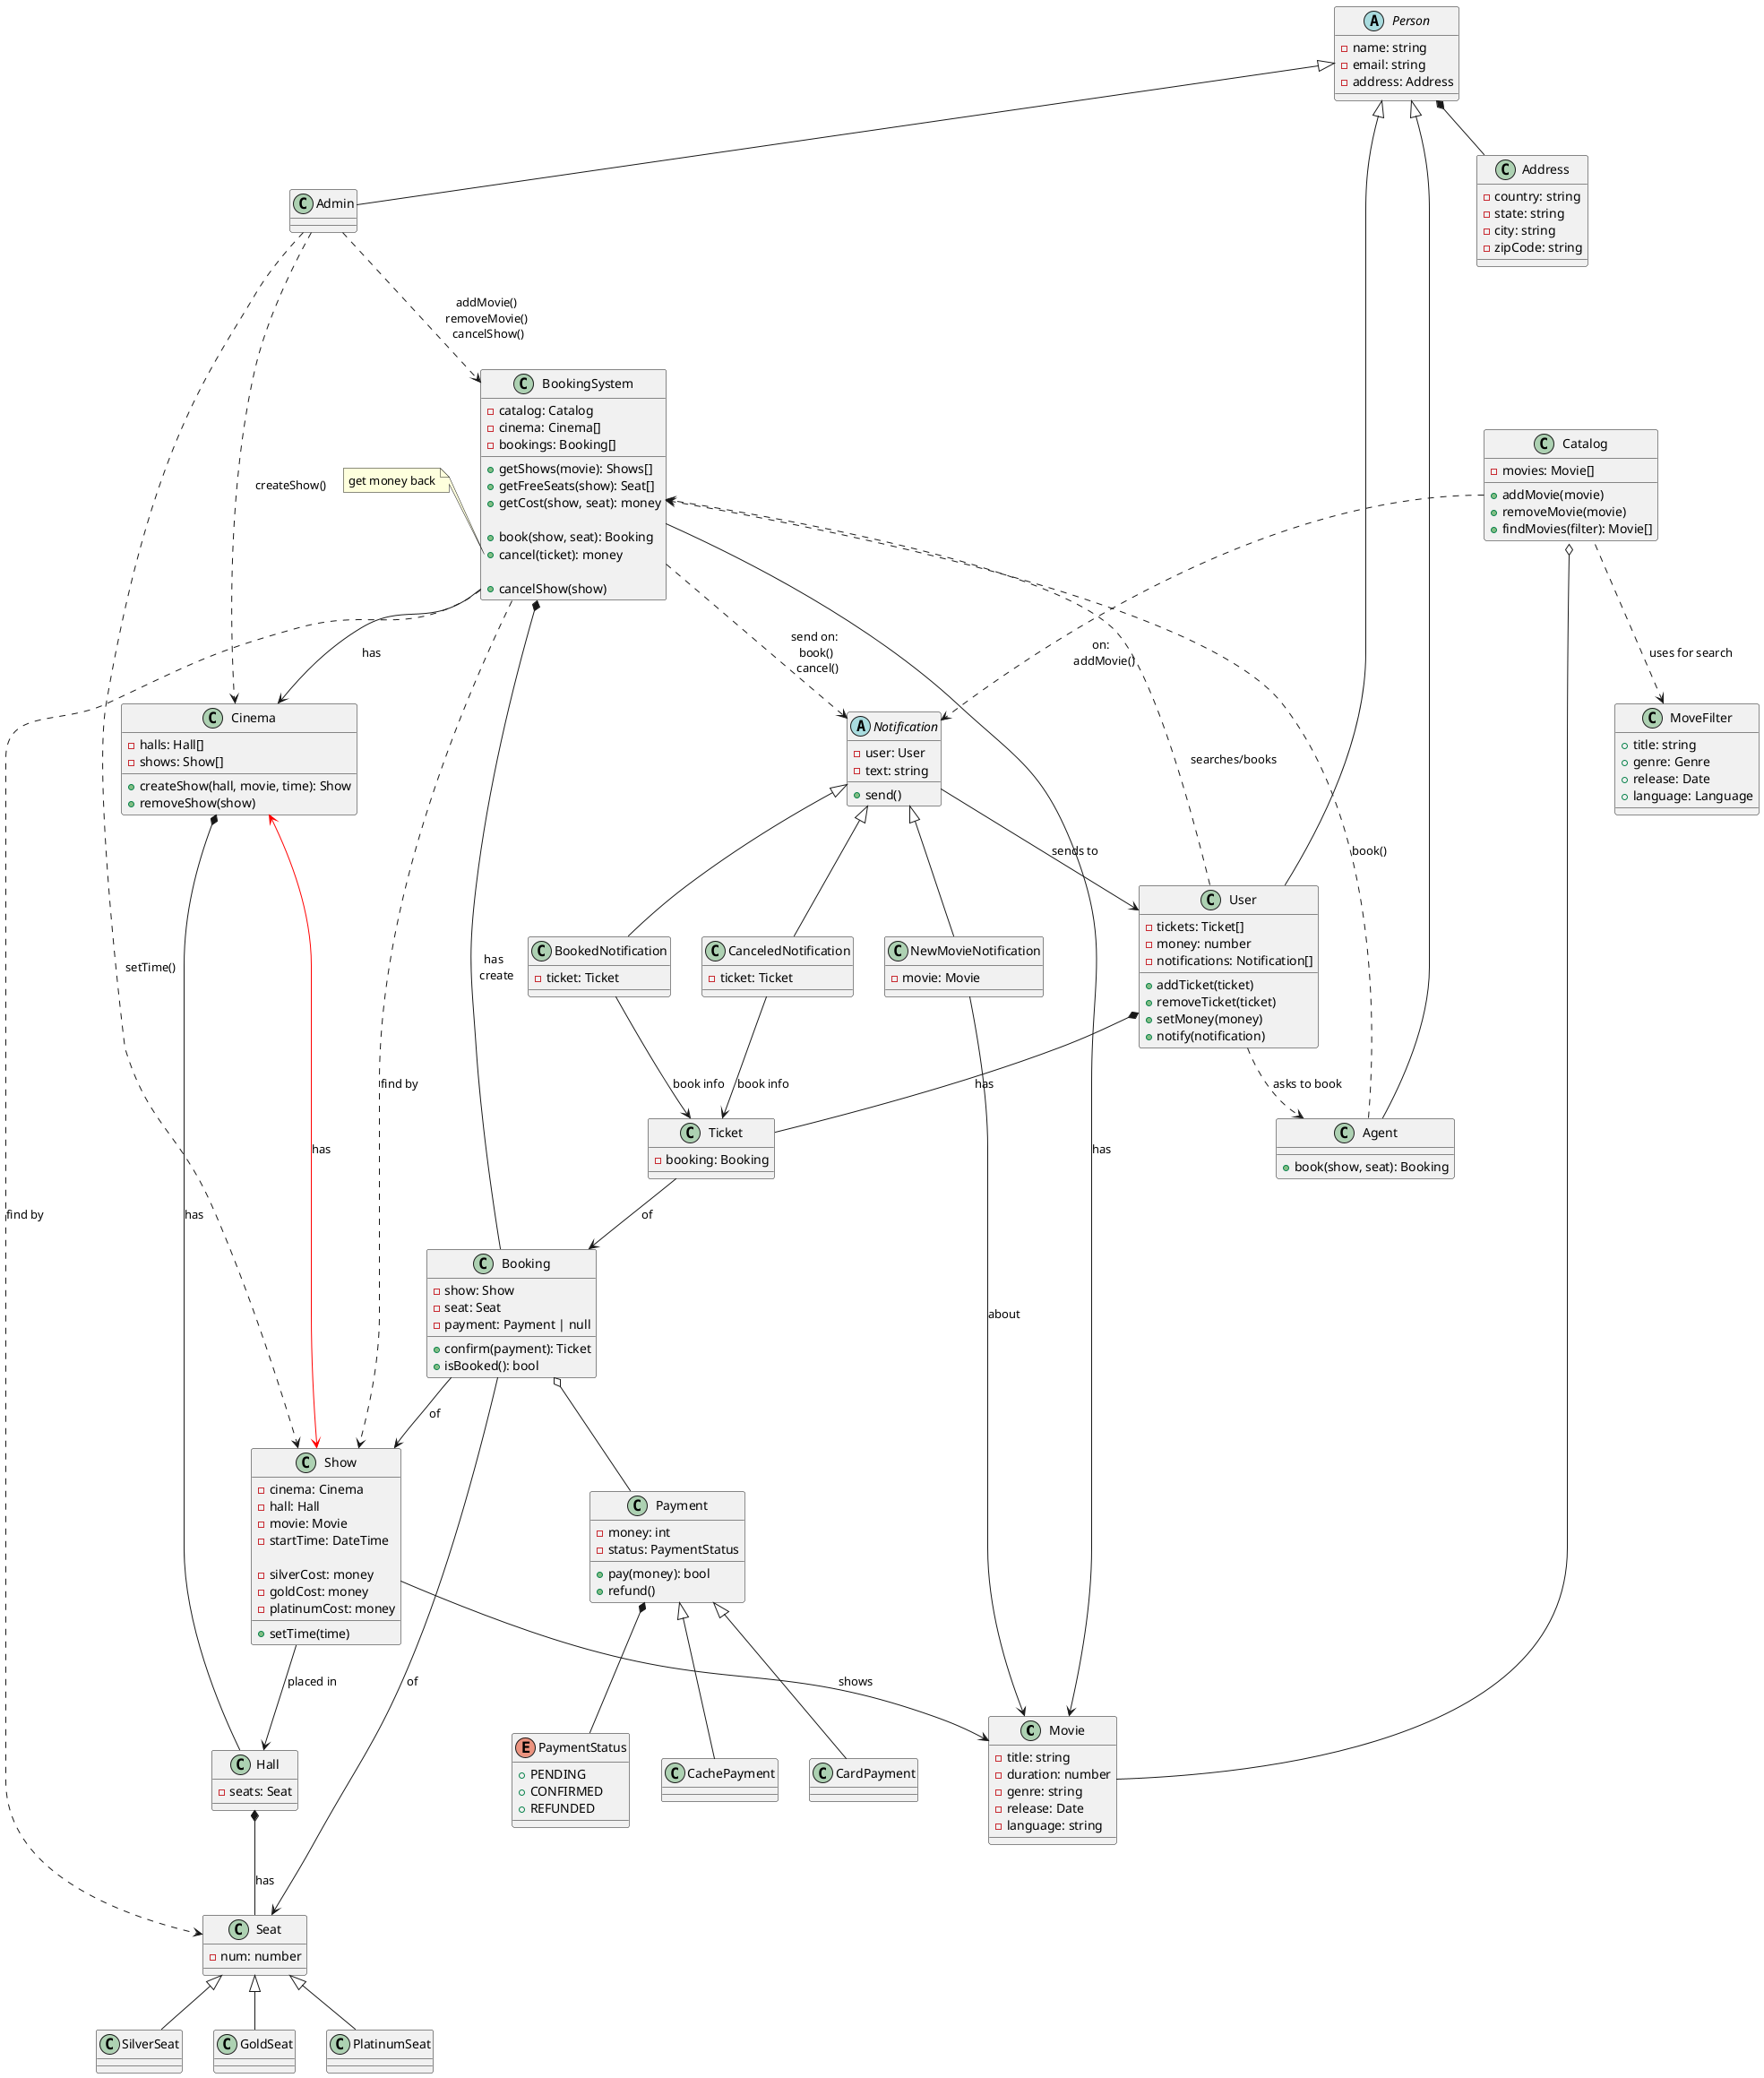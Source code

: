 @startuml
class Movie {
    - title: string
    - duration: number
    - genre: string
    - release: Date
    - language: string
}

class Show {
    - cinema: Cinema
    - hall: Hall
    - movie: Movie
    - startTime: DateTime

    - silverCost: money
    - goldCost: money
    - platinumCost: money

    + setTime(time)
}
Show --> Hall: placed in
Show --> Movie: shows

class Seat {
    - num: number
}

class SilverSeat extends Seat {
}

class GoldSeat extends Seat {
}

class PlatinumSeat extends Seat {
}

class Hall {
    - seats: Seat
}
Hall *-- Seat: has

class Cinema {
    - halls: Hall[]
    - shows: Show[]
    + createShow(hall, movie, time): Show
    + removeShow(show)
}
Cinema *-- Hall: has
Cinema <-[#red]-> Show: has

enum PaymentStatus {
    + PENDING
    + CONFIRMED
    + REFUNDED
}

class Payment {
    - money: int
    - status: PaymentStatus
    + pay(money): bool
    + refund()
}
Payment *-- PaymentStatus

class CachePayment extends Payment {
}

class CardPayment extends Payment {
}

class Booking {
    - show: Show
    - seat: Seat
    - payment: Payment | null
    + confirm(payment): Ticket
    + isBooked(): bool
}
Booking --> Show: of
Booking --> Seat: of
Booking o-- Payment

class Ticket {
    - booking: Booking
}
Ticket --> Booking: of

class Catalog {
    - movies: Movie[]
    + addMovie(movie)
    + removeMovie(movie)
    + findMovies(filter): Movie[]
}
Catalog o-- Movie
Catalog ..> MoveFilter: uses for search
Catalog::addMovie ..> Notification: on: \n addMovie()

class MoveFilter {
    + title: string
    + genre: Genre
    + release: Date
    + language: Language
}

class BookingSystem {
    - catalog: Catalog
    - cinema: Cinema[]
    - bookings: Booking[]
    + getShows(movie): Shows[]
    + getFreeSeats(show): Seat[]
    + getCost(show, seat): money

    + book(show, seat): Booking
    + cancel(ticket): money

    + cancelShow(show)
}
BookingSystem --> Movie: has
BookingSystem *-- Booking: has \n create
BookingSystem --> Cinema: has
BookingSystem ..> Notification: send on: \n book() \n cancel()
BookingSystem ..> Show: find by
BookingSystem ..> Seat: find by
note left of BookingSystem::cancel
 get money back
end note

class Address {
    - country: string
    - state: string
    - city: string
    - zipCode: string
}

abstract class Person {
    - name: string
    - email: string
    - address: Address
}
Person *-- Address

class User extends Person {
    - tickets: Ticket[]
    - money: number
    - notifications: Notification[]
    + addTicket(ticket)
    + removeTicket(ticket)
    + setMoney(money)
    + notify(notification)
}
User *-- Ticket: has
User ..> BookingSystem: searches/books
User ..> Agent: asks to book

class Admin extends Person {
}
Admin ..> BookingSystem: addMovie()\n removeMovie() \n cancelShow()
Admin ..> Cinema: createShow()
Admin ..> Show: setTime()

class Agent extends Person {
    + book(show, seat): Booking
}
Agent ..> BookingSystem: book()

together {
    abstract Notification
    class NewMovieNotification
    class BookedNotification
    class CanceledNotification
}

abstract class Notification {
    - user: User
    - text: string
    + send()
}
Notification --> User: sends to

class NewMovieNotification extends Notification {
    - movie: Movie
}
NewMovieNotification --> Movie: about

class BookedNotification extends Notification {
    - ticket: Ticket
}
BookedNotification --> Ticket: book info

class CanceledNotification extends Notification {
    - ticket: Ticket
}
CanceledNotification --> Ticket: book info

@enduml

